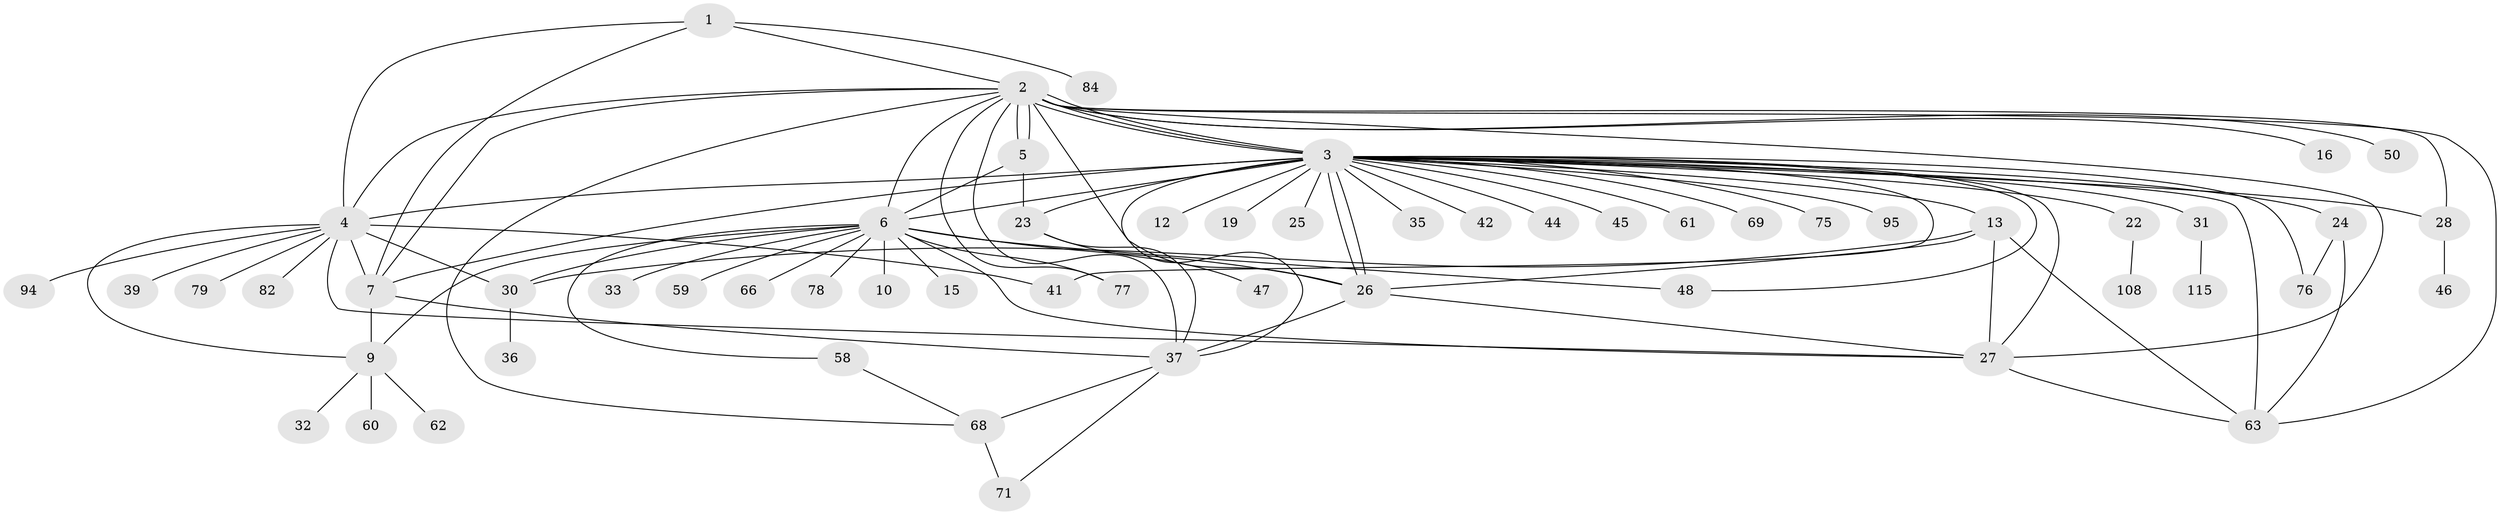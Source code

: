 // original degree distribution, {5: 0.05172413793103448, 21: 0.008620689655172414, 20: 0.008620689655172414, 15: 0.008620689655172414, 8: 0.034482758620689655, 3: 0.09482758620689655, 13: 0.008620689655172414, 7: 0.034482758620689655, 1: 0.4396551724137931, 6: 0.008620689655172414, 9: 0.008620689655172414, 2: 0.2413793103448276, 4: 0.05172413793103448}
// Generated by graph-tools (version 1.1) at 2025/14/03/09/25 04:14:37]
// undirected, 58 vertices, 97 edges
graph export_dot {
graph [start="1"]
  node [color=gray90,style=filled];
  1 [super="+73"];
  2 [super="+83+65+53+52+18+89"];
  3 [super="+86+111+107+20+8+54+17"];
  4 [super="+14+43+38+103"];
  5 [super="+109"];
  6 [super="+11+57+55"];
  7 [super="+64"];
  9 [super="+70"];
  10;
  12;
  13 [super="+110+102"];
  15;
  16;
  19;
  22;
  23;
  24;
  25;
  26;
  27;
  28;
  30;
  31;
  32 [super="+114"];
  33 [super="+56"];
  35;
  36;
  37 [super="+40+49"];
  39;
  41 [super="+99"];
  42;
  44 [super="+67"];
  45;
  46;
  47 [super="+81"];
  48 [super="+91"];
  50;
  58;
  59;
  60;
  61;
  62;
  63 [super="+96"];
  66 [super="+90"];
  68 [super="+112+100"];
  69;
  71;
  75;
  76;
  77 [super="+85"];
  78;
  79;
  82;
  84;
  94;
  95;
  108;
  115;
  1 -- 2;
  1 -- 4;
  1 -- 7;
  1 -- 84;
  2 -- 3 [weight=2];
  2 -- 3;
  2 -- 3;
  2 -- 5;
  2 -- 5;
  2 -- 6 [weight=3];
  2 -- 16;
  2 -- 26;
  2 -- 27;
  2 -- 28;
  2 -- 37 [weight=2];
  2 -- 50;
  2 -- 63;
  2 -- 7;
  2 -- 77;
  2 -- 68;
  2 -- 4;
  3 -- 4 [weight=4];
  3 -- 19;
  3 -- 23 [weight=2];
  3 -- 26;
  3 -- 26;
  3 -- 27;
  3 -- 31;
  3 -- 48;
  3 -- 61;
  3 -- 6 [weight=2];
  3 -- 37 [weight=2];
  3 -- 69;
  3 -- 75;
  3 -- 12;
  3 -- 13;
  3 -- 76;
  3 -- 24;
  3 -- 25;
  3 -- 28;
  3 -- 95;
  3 -- 35;
  3 -- 41;
  3 -- 44;
  3 -- 45;
  3 -- 63;
  3 -- 7 [weight=3];
  3 -- 42;
  3 -- 22;
  4 -- 9;
  4 -- 27;
  4 -- 39;
  4 -- 79;
  4 -- 94;
  4 -- 41;
  4 -- 7;
  4 -- 82;
  4 -- 30;
  5 -- 23;
  5 -- 6;
  6 -- 10;
  6 -- 30;
  6 -- 66;
  6 -- 33;
  6 -- 58;
  6 -- 9;
  6 -- 59;
  6 -- 77;
  6 -- 78 [weight=2];
  6 -- 15;
  6 -- 48;
  6 -- 26;
  6 -- 27;
  7 -- 37;
  7 -- 9;
  9 -- 32;
  9 -- 60;
  9 -- 62;
  13 -- 26;
  13 -- 30;
  13 -- 63;
  13 -- 27;
  22 -- 108;
  23 -- 37;
  23 -- 47;
  24 -- 63;
  24 -- 76;
  26 -- 27;
  26 -- 37;
  27 -- 63;
  28 -- 46;
  30 -- 36;
  31 -- 115;
  37 -- 68;
  37 -- 71;
  58 -- 68;
  68 -- 71;
}
